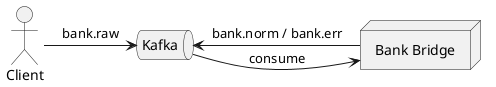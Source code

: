 @startuml
actor Client
node "Bank Bridge" as Bridge
queue "Kafka" as Kafka

Client -> Kafka : bank.raw
Kafka -> Bridge : consume
Bridge -> Kafka : bank.norm / bank.err
@enduml
